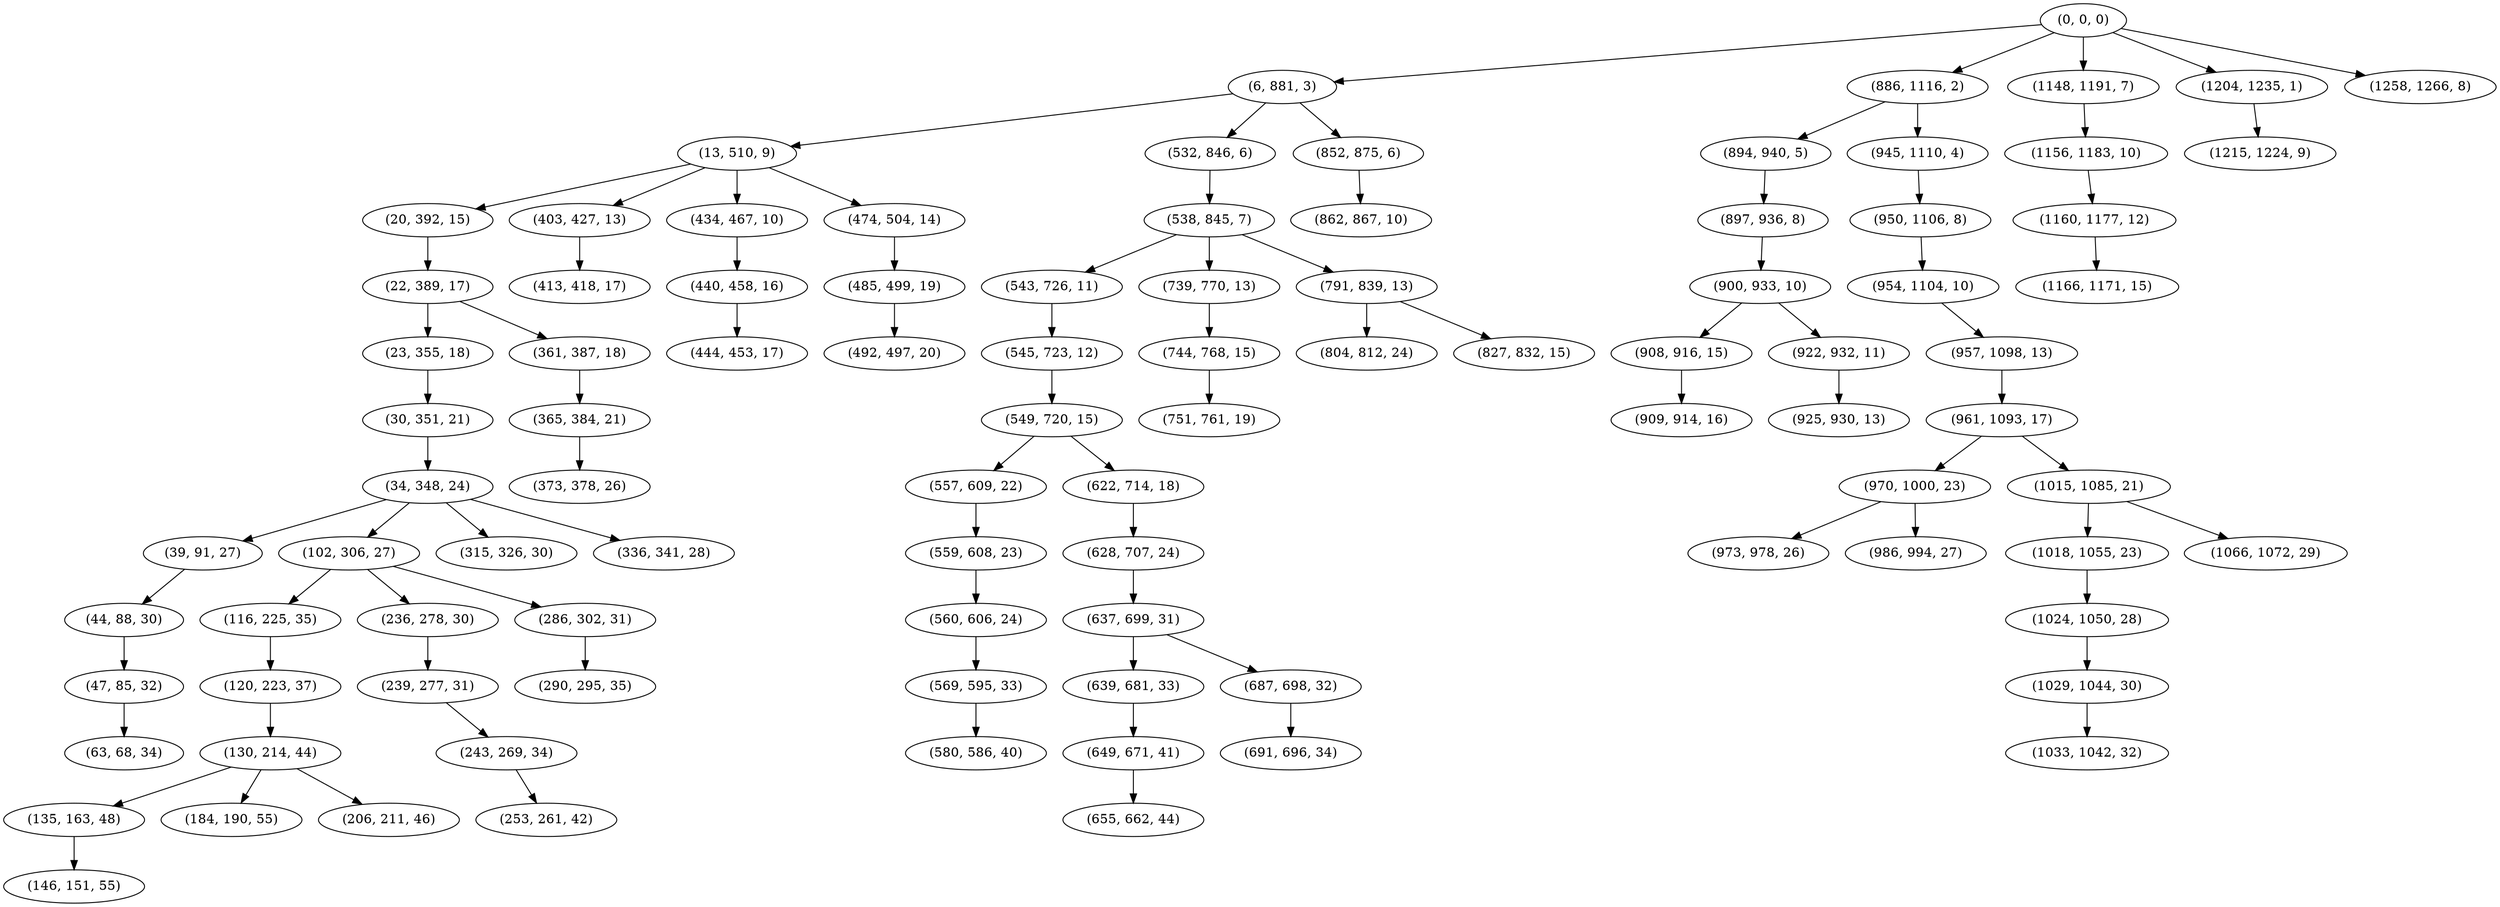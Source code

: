 digraph tree {
    "(0, 0, 0)";
    "(6, 881, 3)";
    "(13, 510, 9)";
    "(20, 392, 15)";
    "(22, 389, 17)";
    "(23, 355, 18)";
    "(30, 351, 21)";
    "(34, 348, 24)";
    "(39, 91, 27)";
    "(44, 88, 30)";
    "(47, 85, 32)";
    "(63, 68, 34)";
    "(102, 306, 27)";
    "(116, 225, 35)";
    "(120, 223, 37)";
    "(130, 214, 44)";
    "(135, 163, 48)";
    "(146, 151, 55)";
    "(184, 190, 55)";
    "(206, 211, 46)";
    "(236, 278, 30)";
    "(239, 277, 31)";
    "(243, 269, 34)";
    "(253, 261, 42)";
    "(286, 302, 31)";
    "(290, 295, 35)";
    "(315, 326, 30)";
    "(336, 341, 28)";
    "(361, 387, 18)";
    "(365, 384, 21)";
    "(373, 378, 26)";
    "(403, 427, 13)";
    "(413, 418, 17)";
    "(434, 467, 10)";
    "(440, 458, 16)";
    "(444, 453, 17)";
    "(474, 504, 14)";
    "(485, 499, 19)";
    "(492, 497, 20)";
    "(532, 846, 6)";
    "(538, 845, 7)";
    "(543, 726, 11)";
    "(545, 723, 12)";
    "(549, 720, 15)";
    "(557, 609, 22)";
    "(559, 608, 23)";
    "(560, 606, 24)";
    "(569, 595, 33)";
    "(580, 586, 40)";
    "(622, 714, 18)";
    "(628, 707, 24)";
    "(637, 699, 31)";
    "(639, 681, 33)";
    "(649, 671, 41)";
    "(655, 662, 44)";
    "(687, 698, 32)";
    "(691, 696, 34)";
    "(739, 770, 13)";
    "(744, 768, 15)";
    "(751, 761, 19)";
    "(791, 839, 13)";
    "(804, 812, 24)";
    "(827, 832, 15)";
    "(852, 875, 6)";
    "(862, 867, 10)";
    "(886, 1116, 2)";
    "(894, 940, 5)";
    "(897, 936, 8)";
    "(900, 933, 10)";
    "(908, 916, 15)";
    "(909, 914, 16)";
    "(922, 932, 11)";
    "(925, 930, 13)";
    "(945, 1110, 4)";
    "(950, 1106, 8)";
    "(954, 1104, 10)";
    "(957, 1098, 13)";
    "(961, 1093, 17)";
    "(970, 1000, 23)";
    "(973, 978, 26)";
    "(986, 994, 27)";
    "(1015, 1085, 21)";
    "(1018, 1055, 23)";
    "(1024, 1050, 28)";
    "(1029, 1044, 30)";
    "(1033, 1042, 32)";
    "(1066, 1072, 29)";
    "(1148, 1191, 7)";
    "(1156, 1183, 10)";
    "(1160, 1177, 12)";
    "(1166, 1171, 15)";
    "(1204, 1235, 1)";
    "(1215, 1224, 9)";
    "(1258, 1266, 8)";
    "(0, 0, 0)" -> "(6, 881, 3)";
    "(0, 0, 0)" -> "(886, 1116, 2)";
    "(0, 0, 0)" -> "(1148, 1191, 7)";
    "(0, 0, 0)" -> "(1204, 1235, 1)";
    "(0, 0, 0)" -> "(1258, 1266, 8)";
    "(6, 881, 3)" -> "(13, 510, 9)";
    "(6, 881, 3)" -> "(532, 846, 6)";
    "(6, 881, 3)" -> "(852, 875, 6)";
    "(13, 510, 9)" -> "(20, 392, 15)";
    "(13, 510, 9)" -> "(403, 427, 13)";
    "(13, 510, 9)" -> "(434, 467, 10)";
    "(13, 510, 9)" -> "(474, 504, 14)";
    "(20, 392, 15)" -> "(22, 389, 17)";
    "(22, 389, 17)" -> "(23, 355, 18)";
    "(22, 389, 17)" -> "(361, 387, 18)";
    "(23, 355, 18)" -> "(30, 351, 21)";
    "(30, 351, 21)" -> "(34, 348, 24)";
    "(34, 348, 24)" -> "(39, 91, 27)";
    "(34, 348, 24)" -> "(102, 306, 27)";
    "(34, 348, 24)" -> "(315, 326, 30)";
    "(34, 348, 24)" -> "(336, 341, 28)";
    "(39, 91, 27)" -> "(44, 88, 30)";
    "(44, 88, 30)" -> "(47, 85, 32)";
    "(47, 85, 32)" -> "(63, 68, 34)";
    "(102, 306, 27)" -> "(116, 225, 35)";
    "(102, 306, 27)" -> "(236, 278, 30)";
    "(102, 306, 27)" -> "(286, 302, 31)";
    "(116, 225, 35)" -> "(120, 223, 37)";
    "(120, 223, 37)" -> "(130, 214, 44)";
    "(130, 214, 44)" -> "(135, 163, 48)";
    "(130, 214, 44)" -> "(184, 190, 55)";
    "(130, 214, 44)" -> "(206, 211, 46)";
    "(135, 163, 48)" -> "(146, 151, 55)";
    "(236, 278, 30)" -> "(239, 277, 31)";
    "(239, 277, 31)" -> "(243, 269, 34)";
    "(243, 269, 34)" -> "(253, 261, 42)";
    "(286, 302, 31)" -> "(290, 295, 35)";
    "(361, 387, 18)" -> "(365, 384, 21)";
    "(365, 384, 21)" -> "(373, 378, 26)";
    "(403, 427, 13)" -> "(413, 418, 17)";
    "(434, 467, 10)" -> "(440, 458, 16)";
    "(440, 458, 16)" -> "(444, 453, 17)";
    "(474, 504, 14)" -> "(485, 499, 19)";
    "(485, 499, 19)" -> "(492, 497, 20)";
    "(532, 846, 6)" -> "(538, 845, 7)";
    "(538, 845, 7)" -> "(543, 726, 11)";
    "(538, 845, 7)" -> "(739, 770, 13)";
    "(538, 845, 7)" -> "(791, 839, 13)";
    "(543, 726, 11)" -> "(545, 723, 12)";
    "(545, 723, 12)" -> "(549, 720, 15)";
    "(549, 720, 15)" -> "(557, 609, 22)";
    "(549, 720, 15)" -> "(622, 714, 18)";
    "(557, 609, 22)" -> "(559, 608, 23)";
    "(559, 608, 23)" -> "(560, 606, 24)";
    "(560, 606, 24)" -> "(569, 595, 33)";
    "(569, 595, 33)" -> "(580, 586, 40)";
    "(622, 714, 18)" -> "(628, 707, 24)";
    "(628, 707, 24)" -> "(637, 699, 31)";
    "(637, 699, 31)" -> "(639, 681, 33)";
    "(637, 699, 31)" -> "(687, 698, 32)";
    "(639, 681, 33)" -> "(649, 671, 41)";
    "(649, 671, 41)" -> "(655, 662, 44)";
    "(687, 698, 32)" -> "(691, 696, 34)";
    "(739, 770, 13)" -> "(744, 768, 15)";
    "(744, 768, 15)" -> "(751, 761, 19)";
    "(791, 839, 13)" -> "(804, 812, 24)";
    "(791, 839, 13)" -> "(827, 832, 15)";
    "(852, 875, 6)" -> "(862, 867, 10)";
    "(886, 1116, 2)" -> "(894, 940, 5)";
    "(886, 1116, 2)" -> "(945, 1110, 4)";
    "(894, 940, 5)" -> "(897, 936, 8)";
    "(897, 936, 8)" -> "(900, 933, 10)";
    "(900, 933, 10)" -> "(908, 916, 15)";
    "(900, 933, 10)" -> "(922, 932, 11)";
    "(908, 916, 15)" -> "(909, 914, 16)";
    "(922, 932, 11)" -> "(925, 930, 13)";
    "(945, 1110, 4)" -> "(950, 1106, 8)";
    "(950, 1106, 8)" -> "(954, 1104, 10)";
    "(954, 1104, 10)" -> "(957, 1098, 13)";
    "(957, 1098, 13)" -> "(961, 1093, 17)";
    "(961, 1093, 17)" -> "(970, 1000, 23)";
    "(961, 1093, 17)" -> "(1015, 1085, 21)";
    "(970, 1000, 23)" -> "(973, 978, 26)";
    "(970, 1000, 23)" -> "(986, 994, 27)";
    "(1015, 1085, 21)" -> "(1018, 1055, 23)";
    "(1015, 1085, 21)" -> "(1066, 1072, 29)";
    "(1018, 1055, 23)" -> "(1024, 1050, 28)";
    "(1024, 1050, 28)" -> "(1029, 1044, 30)";
    "(1029, 1044, 30)" -> "(1033, 1042, 32)";
    "(1148, 1191, 7)" -> "(1156, 1183, 10)";
    "(1156, 1183, 10)" -> "(1160, 1177, 12)";
    "(1160, 1177, 12)" -> "(1166, 1171, 15)";
    "(1204, 1235, 1)" -> "(1215, 1224, 9)";
}
